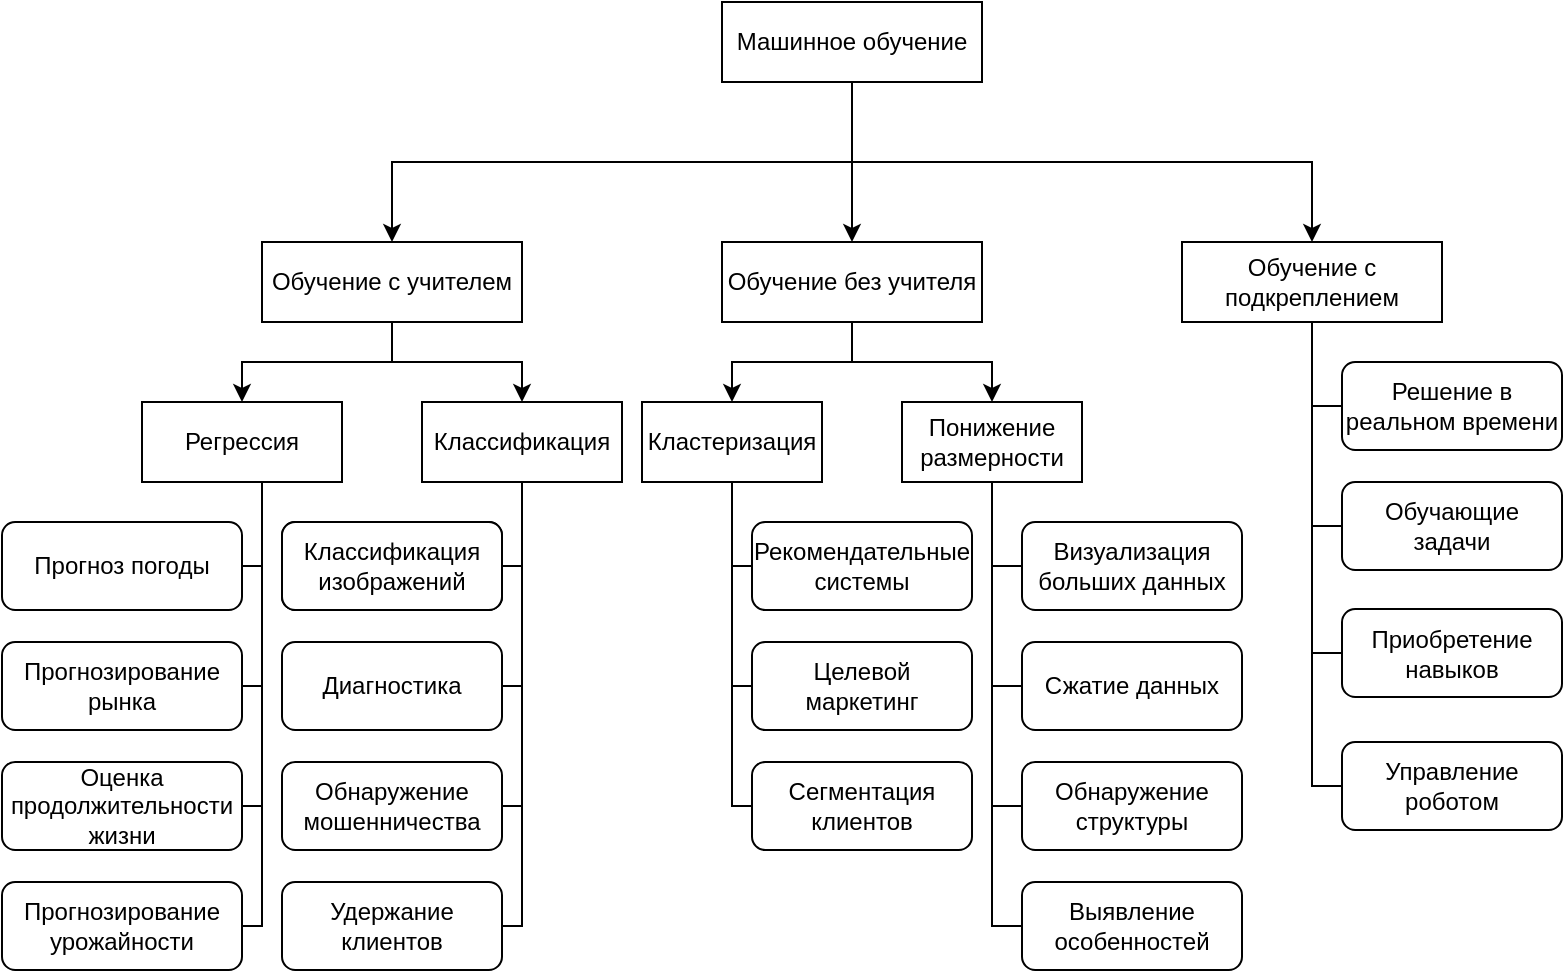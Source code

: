 <mxfile version="16.1.2" type="device"><diagram id="tH6jezMQWw2lDw94ntqR" name="Страница 1"><mxGraphModel dx="1102" dy="865" grid="1" gridSize="10" guides="1" tooltips="1" connect="1" arrows="1" fold="1" page="1" pageScale="1" pageWidth="1169" pageHeight="827" math="0" shadow="0"><root><mxCell id="0"/><mxCell id="1" parent="0"/><mxCell id="9LDqfhTqn1dGW8szYmAC-5" style="edgeStyle=orthogonalEdgeStyle;rounded=0;orthogonalLoop=1;jettySize=auto;html=1;exitX=0.5;exitY=1;exitDx=0;exitDy=0;entryX=0.5;entryY=0;entryDx=0;entryDy=0;" parent="1" source="9LDqfhTqn1dGW8szYmAC-1" target="9LDqfhTqn1dGW8szYmAC-2" edge="1"><mxGeometry relative="1" as="geometry"/></mxCell><mxCell id="9LDqfhTqn1dGW8szYmAC-6" style="edgeStyle=orthogonalEdgeStyle;rounded=0;orthogonalLoop=1;jettySize=auto;html=1;exitX=0.5;exitY=1;exitDx=0;exitDy=0;entryX=0.5;entryY=0;entryDx=0;entryDy=0;" parent="1" source="9LDqfhTqn1dGW8szYmAC-1" target="9LDqfhTqn1dGW8szYmAC-3" edge="1"><mxGeometry relative="1" as="geometry"/></mxCell><mxCell id="9LDqfhTqn1dGW8szYmAC-7" style="edgeStyle=orthogonalEdgeStyle;rounded=0;orthogonalLoop=1;jettySize=auto;html=1;exitX=0.5;exitY=1;exitDx=0;exitDy=0;entryX=0.5;entryY=0;entryDx=0;entryDy=0;" parent="1" source="9LDqfhTqn1dGW8szYmAC-1" target="9LDqfhTqn1dGW8szYmAC-4" edge="1"><mxGeometry relative="1" as="geometry"/></mxCell><mxCell id="9LDqfhTqn1dGW8szYmAC-1" value="Машинное обучение" style="rounded=0;whiteSpace=wrap;html=1;" parent="1" vertex="1"><mxGeometry x="450" y="100" width="130" height="40" as="geometry"/></mxCell><mxCell id="9LDqfhTqn1dGW8szYmAC-10" style="edgeStyle=orthogonalEdgeStyle;rounded=0;orthogonalLoop=1;jettySize=auto;html=1;exitX=0.5;exitY=1;exitDx=0;exitDy=0;entryX=0.5;entryY=0;entryDx=0;entryDy=0;" parent="1" source="9LDqfhTqn1dGW8szYmAC-2" target="9LDqfhTqn1dGW8szYmAC-8" edge="1"><mxGeometry relative="1" as="geometry"/></mxCell><mxCell id="9LDqfhTqn1dGW8szYmAC-11" style="edgeStyle=orthogonalEdgeStyle;rounded=0;orthogonalLoop=1;jettySize=auto;html=1;exitX=0.5;exitY=1;exitDx=0;exitDy=0;entryX=0.5;entryY=0;entryDx=0;entryDy=0;" parent="1" source="9LDqfhTqn1dGW8szYmAC-2" target="9LDqfhTqn1dGW8szYmAC-9" edge="1"><mxGeometry relative="1" as="geometry"/></mxCell><mxCell id="9LDqfhTqn1dGW8szYmAC-2" value="Обучение с учителем" style="rounded=0;whiteSpace=wrap;html=1;" parent="1" vertex="1"><mxGeometry x="220" y="220" width="130" height="40" as="geometry"/></mxCell><mxCell id="9LDqfhTqn1dGW8szYmAC-16" style="edgeStyle=orthogonalEdgeStyle;rounded=0;orthogonalLoop=1;jettySize=auto;html=1;exitX=0.5;exitY=1;exitDx=0;exitDy=0;entryX=0.5;entryY=0;entryDx=0;entryDy=0;" parent="1" source="9LDqfhTqn1dGW8szYmAC-3" target="9LDqfhTqn1dGW8szYmAC-12" edge="1"><mxGeometry relative="1" as="geometry"/></mxCell><mxCell id="9LDqfhTqn1dGW8szYmAC-17" style="edgeStyle=orthogonalEdgeStyle;rounded=0;orthogonalLoop=1;jettySize=auto;html=1;exitX=0.5;exitY=1;exitDx=0;exitDy=0;entryX=0.5;entryY=0;entryDx=0;entryDy=0;" parent="1" source="9LDqfhTqn1dGW8szYmAC-3" target="9LDqfhTqn1dGW8szYmAC-13" edge="1"><mxGeometry relative="1" as="geometry"/></mxCell><mxCell id="9LDqfhTqn1dGW8szYmAC-3" value="Обучение без учителя" style="rounded=0;whiteSpace=wrap;html=1;" parent="1" vertex="1"><mxGeometry x="450" y="220" width="130" height="40" as="geometry"/></mxCell><mxCell id="RiOQi8VS19EagkNZ0Oyy-25" style="edgeStyle=orthogonalEdgeStyle;rounded=0;orthogonalLoop=1;jettySize=auto;html=1;exitX=0.5;exitY=1;exitDx=0;exitDy=0;entryX=0;entryY=0.5;entryDx=0;entryDy=0;endArrow=none;endFill=0;" edge="1" parent="1" source="9LDqfhTqn1dGW8szYmAC-4" target="RiOQi8VS19EagkNZ0Oyy-24"><mxGeometry relative="1" as="geometry"><Array as="points"><mxPoint x="745" y="302"/></Array></mxGeometry></mxCell><mxCell id="RiOQi8VS19EagkNZ0Oyy-29" style="edgeStyle=orthogonalEdgeStyle;rounded=0;orthogonalLoop=1;jettySize=auto;html=1;exitX=0.5;exitY=1;exitDx=0;exitDy=0;entryX=0;entryY=0.5;entryDx=0;entryDy=0;endArrow=none;endFill=0;" edge="1" parent="1" source="9LDqfhTqn1dGW8szYmAC-4" target="RiOQi8VS19EagkNZ0Oyy-26"><mxGeometry relative="1" as="geometry"><Array as="points"><mxPoint x="745" y="362"/></Array></mxGeometry></mxCell><mxCell id="RiOQi8VS19EagkNZ0Oyy-30" style="edgeStyle=orthogonalEdgeStyle;rounded=0;orthogonalLoop=1;jettySize=auto;html=1;exitX=0.5;exitY=1;exitDx=0;exitDy=0;entryX=0;entryY=0.5;entryDx=0;entryDy=0;endArrow=none;endFill=0;" edge="1" parent="1" source="9LDqfhTqn1dGW8szYmAC-4" target="RiOQi8VS19EagkNZ0Oyy-27"><mxGeometry relative="1" as="geometry"><Array as="points"><mxPoint x="745" y="426"/></Array></mxGeometry></mxCell><mxCell id="RiOQi8VS19EagkNZ0Oyy-31" style="edgeStyle=orthogonalEdgeStyle;rounded=0;orthogonalLoop=1;jettySize=auto;html=1;exitX=0.5;exitY=1;exitDx=0;exitDy=0;entryX=0;entryY=0.5;entryDx=0;entryDy=0;endArrow=none;endFill=0;" edge="1" parent="1" source="9LDqfhTqn1dGW8szYmAC-4" target="RiOQi8VS19EagkNZ0Oyy-28"><mxGeometry relative="1" as="geometry"><Array as="points"><mxPoint x="745" y="492"/></Array></mxGeometry></mxCell><mxCell id="9LDqfhTqn1dGW8szYmAC-4" value="Обучение с подкреплением" style="rounded=0;whiteSpace=wrap;html=1;" parent="1" vertex="1"><mxGeometry x="680" y="220" width="130" height="40" as="geometry"/></mxCell><mxCell id="9LDqfhTqn1dGW8szYmAC-19" style="edgeStyle=orthogonalEdgeStyle;rounded=0;orthogonalLoop=1;jettySize=auto;html=1;exitX=0.5;exitY=1;exitDx=0;exitDy=0;entryX=1;entryY=0.5;entryDx=0;entryDy=0;endArrow=none;endFill=0;" parent="1" source="9LDqfhTqn1dGW8szYmAC-8" target="9LDqfhTqn1dGW8szYmAC-18" edge="1"><mxGeometry relative="1" as="geometry"><Array as="points"><mxPoint x="220" y="382"/></Array></mxGeometry></mxCell><mxCell id="9LDqfhTqn1dGW8szYmAC-23" style="edgeStyle=orthogonalEdgeStyle;rounded=0;orthogonalLoop=1;jettySize=auto;html=1;exitX=0.5;exitY=1;exitDx=0;exitDy=0;entryX=1;entryY=0.5;entryDx=0;entryDy=0;endArrow=none;endFill=0;" parent="1" source="9LDqfhTqn1dGW8szYmAC-8" target="9LDqfhTqn1dGW8szYmAC-20" edge="1"><mxGeometry relative="1" as="geometry"><Array as="points"><mxPoint x="220" y="442"/></Array></mxGeometry></mxCell><mxCell id="9LDqfhTqn1dGW8szYmAC-24" style="edgeStyle=orthogonalEdgeStyle;rounded=0;orthogonalLoop=1;jettySize=auto;html=1;exitX=0.5;exitY=1;exitDx=0;exitDy=0;entryX=1;entryY=0.5;entryDx=0;entryDy=0;endArrow=none;endFill=0;" parent="1" source="9LDqfhTqn1dGW8szYmAC-8" target="9LDqfhTqn1dGW8szYmAC-21" edge="1"><mxGeometry relative="1" as="geometry"><Array as="points"><mxPoint x="220" y="502"/></Array></mxGeometry></mxCell><mxCell id="9LDqfhTqn1dGW8szYmAC-25" style="edgeStyle=orthogonalEdgeStyle;rounded=0;orthogonalLoop=1;jettySize=auto;html=1;exitX=0.25;exitY=1;exitDx=0;exitDy=0;entryX=1;entryY=0.5;entryDx=0;entryDy=0;endArrow=none;endFill=0;" parent="1" source="9LDqfhTqn1dGW8szYmAC-8" target="9LDqfhTqn1dGW8szYmAC-22" edge="1"><mxGeometry relative="1" as="geometry"><Array as="points"><mxPoint x="220" y="340"/><mxPoint x="220" y="562"/></Array></mxGeometry></mxCell><mxCell id="9LDqfhTqn1dGW8szYmAC-8" value="Регрессия&lt;span style=&quot;color: rgba(0 , 0 , 0 , 0) ; font-family: monospace ; font-size: 0px&quot;&gt;%3CmxGraphModel%3E%3Croot%3E%3CmxCell%20id%3D%220%22%2F%3E%3CmxCell%20id%3D%221%22%20parent%3D%220%22%2F%3E%3CmxCell%20id%3D%222%22%20value%3D%22%D0%9C%D0%B0%D1%88%D0%B8%D0%BD%D0%BD%D0%BE%D0%B5%20%D0%BE%D0%B1%D1%83%D1%87%D0%B5%D0%BD%D0%B8%D0%B5%22%20style%3D%22rounded%3D0%3BwhiteSpace%3Dwrap%3Bhtml%3D1%3B%22%20vertex%3D%221%22%20parent%3D%221%22%3E%3CmxGeometry%20x%3D%22450%22%20y%3D%22100%22%20width%3D%22130%22%20height%3D%2240%22%20as%3D%22geometry%22%2F%3E%3C%2FmxCell%3E%3C%2Froot%3E%3C%2FmxGraphModel%3E&lt;/span&gt;" style="rounded=0;whiteSpace=wrap;html=1;" parent="1" vertex="1"><mxGeometry x="160" y="300" width="100" height="40" as="geometry"/></mxCell><mxCell id="RiOQi8VS19EagkNZ0Oyy-2" style="edgeStyle=orthogonalEdgeStyle;rounded=0;orthogonalLoop=1;jettySize=auto;html=1;exitX=0.5;exitY=1;exitDx=0;exitDy=0;entryX=1;entryY=0.5;entryDx=0;entryDy=0;endArrow=none;endFill=0;" edge="1" parent="1" source="9LDqfhTqn1dGW8szYmAC-9" target="9LDqfhTqn1dGW8szYmAC-26"><mxGeometry relative="1" as="geometry"><Array as="points"><mxPoint x="350" y="382"/></Array></mxGeometry></mxCell><mxCell id="RiOQi8VS19EagkNZ0Oyy-7" style="edgeStyle=orthogonalEdgeStyle;rounded=0;orthogonalLoop=1;jettySize=auto;html=1;exitX=0.5;exitY=1;exitDx=0;exitDy=0;entryX=1;entryY=0.5;entryDx=0;entryDy=0;endArrow=none;endFill=0;" edge="1" parent="1" source="9LDqfhTqn1dGW8szYmAC-9" target="RiOQi8VS19EagkNZ0Oyy-4"><mxGeometry relative="1" as="geometry"><Array as="points"><mxPoint x="350" y="442"/></Array></mxGeometry></mxCell><mxCell id="RiOQi8VS19EagkNZ0Oyy-8" style="edgeStyle=orthogonalEdgeStyle;rounded=0;orthogonalLoop=1;jettySize=auto;html=1;exitX=0.5;exitY=1;exitDx=0;exitDy=0;entryX=1;entryY=0.5;entryDx=0;entryDy=0;endArrow=none;endFill=0;" edge="1" parent="1" source="9LDqfhTqn1dGW8szYmAC-9" target="RiOQi8VS19EagkNZ0Oyy-5"><mxGeometry relative="1" as="geometry"><Array as="points"><mxPoint x="350" y="502"/></Array></mxGeometry></mxCell><mxCell id="RiOQi8VS19EagkNZ0Oyy-9" style="edgeStyle=orthogonalEdgeStyle;rounded=0;orthogonalLoop=1;jettySize=auto;html=1;exitX=0.5;exitY=1;exitDx=0;exitDy=0;entryX=1;entryY=0.5;entryDx=0;entryDy=0;endArrow=none;endFill=0;" edge="1" parent="1" source="9LDqfhTqn1dGW8szYmAC-9" target="RiOQi8VS19EagkNZ0Oyy-6"><mxGeometry relative="1" as="geometry"><Array as="points"><mxPoint x="350" y="562"/></Array></mxGeometry></mxCell><mxCell id="9LDqfhTqn1dGW8szYmAC-9" value="Классификация" style="rounded=0;whiteSpace=wrap;html=1;" parent="1" vertex="1"><mxGeometry x="300" y="300" width="100" height="40" as="geometry"/></mxCell><mxCell id="RiOQi8VS19EagkNZ0Oyy-12" style="edgeStyle=orthogonalEdgeStyle;rounded=0;orthogonalLoop=1;jettySize=auto;html=1;exitX=0.5;exitY=1;exitDx=0;exitDy=0;entryX=0;entryY=0.5;entryDx=0;entryDy=0;endArrow=none;endFill=0;" edge="1" parent="1" source="9LDqfhTqn1dGW8szYmAC-12" target="RiOQi8VS19EagkNZ0Oyy-10"><mxGeometry relative="1" as="geometry"><Array as="points"><mxPoint x="455" y="382"/></Array></mxGeometry></mxCell><mxCell id="RiOQi8VS19EagkNZ0Oyy-19" style="edgeStyle=orthogonalEdgeStyle;rounded=0;orthogonalLoop=1;jettySize=auto;html=1;exitX=0.5;exitY=1;exitDx=0;exitDy=0;entryX=0;entryY=0.5;entryDx=0;entryDy=0;endArrow=none;endFill=0;" edge="1" parent="1" source="9LDqfhTqn1dGW8szYmAC-12" target="RiOQi8VS19EagkNZ0Oyy-14"><mxGeometry relative="1" as="geometry"><Array as="points"><mxPoint x="455" y="442"/></Array></mxGeometry></mxCell><mxCell id="RiOQi8VS19EagkNZ0Oyy-20" style="edgeStyle=orthogonalEdgeStyle;rounded=0;orthogonalLoop=1;jettySize=auto;html=1;exitX=0.5;exitY=1;exitDx=0;exitDy=0;entryX=0;entryY=0.5;entryDx=0;entryDy=0;endArrow=none;endFill=0;" edge="1" parent="1" source="9LDqfhTqn1dGW8szYmAC-12" target="RiOQi8VS19EagkNZ0Oyy-15"><mxGeometry relative="1" as="geometry"><Array as="points"><mxPoint x="455" y="502"/></Array></mxGeometry></mxCell><mxCell id="9LDqfhTqn1dGW8szYmAC-12" value="Кластеризация" style="rounded=0;whiteSpace=wrap;html=1;" parent="1" vertex="1"><mxGeometry x="410" y="300" width="90" height="40" as="geometry"/></mxCell><mxCell id="RiOQi8VS19EagkNZ0Oyy-13" style="edgeStyle=orthogonalEdgeStyle;rounded=0;orthogonalLoop=1;jettySize=auto;html=1;exitX=0.5;exitY=1;exitDx=0;exitDy=0;entryX=0;entryY=0.5;entryDx=0;entryDy=0;endArrow=none;endFill=0;" edge="1" parent="1" source="9LDqfhTqn1dGW8szYmAC-13" target="RiOQi8VS19EagkNZ0Oyy-11"><mxGeometry relative="1" as="geometry"><Array as="points"><mxPoint x="585" y="382"/></Array></mxGeometry></mxCell><mxCell id="RiOQi8VS19EagkNZ0Oyy-21" style="edgeStyle=orthogonalEdgeStyle;rounded=0;orthogonalLoop=1;jettySize=auto;html=1;exitX=0.5;exitY=1;exitDx=0;exitDy=0;entryX=0;entryY=0.5;entryDx=0;entryDy=0;endArrow=none;endFill=0;" edge="1" parent="1" source="9LDqfhTqn1dGW8szYmAC-13" target="RiOQi8VS19EagkNZ0Oyy-16"><mxGeometry relative="1" as="geometry"><Array as="points"><mxPoint x="585" y="442"/></Array></mxGeometry></mxCell><mxCell id="RiOQi8VS19EagkNZ0Oyy-22" style="edgeStyle=orthogonalEdgeStyle;rounded=0;orthogonalLoop=1;jettySize=auto;html=1;exitX=0.5;exitY=1;exitDx=0;exitDy=0;entryX=0;entryY=0.5;entryDx=0;entryDy=0;endArrow=none;endFill=0;" edge="1" parent="1" source="9LDqfhTqn1dGW8szYmAC-13" target="RiOQi8VS19EagkNZ0Oyy-17"><mxGeometry relative="1" as="geometry"><Array as="points"><mxPoint x="585" y="502"/></Array></mxGeometry></mxCell><mxCell id="RiOQi8VS19EagkNZ0Oyy-23" style="edgeStyle=orthogonalEdgeStyle;rounded=0;orthogonalLoop=1;jettySize=auto;html=1;exitX=0.5;exitY=1;exitDx=0;exitDy=0;entryX=0;entryY=0.5;entryDx=0;entryDy=0;endArrow=none;endFill=0;" edge="1" parent="1" source="9LDqfhTqn1dGW8szYmAC-13" target="RiOQi8VS19EagkNZ0Oyy-18"><mxGeometry relative="1" as="geometry"><Array as="points"><mxPoint x="585" y="562"/></Array></mxGeometry></mxCell><mxCell id="9LDqfhTqn1dGW8szYmAC-13" value="Понижение размерности" style="rounded=0;whiteSpace=wrap;html=1;" parent="1" vertex="1"><mxGeometry x="540" y="300" width="90" height="40" as="geometry"/></mxCell><mxCell id="9LDqfhTqn1dGW8szYmAC-18" value="Прогноз погоды" style="rounded=1;whiteSpace=wrap;html=1;" parent="1" vertex="1"><mxGeometry x="90" y="360" width="120" height="44" as="geometry"/></mxCell><mxCell id="9LDqfhTqn1dGW8szYmAC-20" value="Прогнозирование рынка" style="rounded=1;whiteSpace=wrap;html=1;" parent="1" vertex="1"><mxGeometry x="90" y="420" width="120" height="44" as="geometry"/></mxCell><mxCell id="9LDqfhTqn1dGW8szYmAC-21" value="Оценка продолжительности жизни" style="rounded=1;whiteSpace=wrap;html=1;" parent="1" vertex="1"><mxGeometry x="90" y="480" width="120" height="44" as="geometry"/></mxCell><mxCell id="9LDqfhTqn1dGW8szYmAC-22" value="Прогнозирование урожайности" style="rounded=1;whiteSpace=wrap;html=1;" parent="1" vertex="1"><mxGeometry x="90" y="540" width="120" height="44" as="geometry"/></mxCell><mxCell id="9LDqfhTqn1dGW8szYmAC-26" value="Классификация изображений" style="rounded=1;whiteSpace=wrap;html=1;" parent="1" vertex="1"><mxGeometry x="230" y="360" width="110" height="44" as="geometry"/></mxCell><mxCell id="RiOQi8VS19EagkNZ0Oyy-3" value="Классификация изображений" style="rounded=1;whiteSpace=wrap;html=1;" vertex="1" parent="1"><mxGeometry x="230" y="360" width="110" height="44" as="geometry"/></mxCell><mxCell id="RiOQi8VS19EagkNZ0Oyy-4" value="Диагностика" style="rounded=1;whiteSpace=wrap;html=1;" vertex="1" parent="1"><mxGeometry x="230" y="420" width="110" height="44" as="geometry"/></mxCell><mxCell id="RiOQi8VS19EagkNZ0Oyy-5" value="Обнаружение мошенничества" style="rounded=1;whiteSpace=wrap;html=1;" vertex="1" parent="1"><mxGeometry x="230" y="480" width="110" height="44" as="geometry"/></mxCell><mxCell id="RiOQi8VS19EagkNZ0Oyy-6" value="Удержание клиентов" style="rounded=1;whiteSpace=wrap;html=1;" vertex="1" parent="1"><mxGeometry x="230" y="540" width="110" height="44" as="geometry"/></mxCell><mxCell id="RiOQi8VS19EagkNZ0Oyy-10" value="Рекомендательные системы" style="rounded=1;whiteSpace=wrap;html=1;" vertex="1" parent="1"><mxGeometry x="465" y="360" width="110" height="44" as="geometry"/></mxCell><mxCell id="RiOQi8VS19EagkNZ0Oyy-11" value="Визуализация больших данных" style="rounded=1;whiteSpace=wrap;html=1;" vertex="1" parent="1"><mxGeometry x="600" y="360" width="110" height="44" as="geometry"/></mxCell><mxCell id="RiOQi8VS19EagkNZ0Oyy-14" value="Целевой маркетинг" style="rounded=1;whiteSpace=wrap;html=1;" vertex="1" parent="1"><mxGeometry x="465" y="420" width="110" height="44" as="geometry"/></mxCell><mxCell id="RiOQi8VS19EagkNZ0Oyy-15" value="Сегментация клиентов" style="rounded=1;whiteSpace=wrap;html=1;" vertex="1" parent="1"><mxGeometry x="465" y="480" width="110" height="44" as="geometry"/></mxCell><mxCell id="RiOQi8VS19EagkNZ0Oyy-16" value="Сжатие данных" style="rounded=1;whiteSpace=wrap;html=1;" vertex="1" parent="1"><mxGeometry x="600" y="420" width="110" height="44" as="geometry"/></mxCell><mxCell id="RiOQi8VS19EagkNZ0Oyy-17" value="Обнаружение структуры" style="rounded=1;whiteSpace=wrap;html=1;" vertex="1" parent="1"><mxGeometry x="600" y="480" width="110" height="44" as="geometry"/></mxCell><mxCell id="RiOQi8VS19EagkNZ0Oyy-18" value="Выявление особенностей" style="rounded=1;whiteSpace=wrap;html=1;" vertex="1" parent="1"><mxGeometry x="600" y="540" width="110" height="44" as="geometry"/></mxCell><mxCell id="RiOQi8VS19EagkNZ0Oyy-24" value="Решение в реальном времени" style="rounded=1;whiteSpace=wrap;html=1;" vertex="1" parent="1"><mxGeometry x="760" y="280" width="110" height="44" as="geometry"/></mxCell><mxCell id="RiOQi8VS19EagkNZ0Oyy-26" value="Обучающие задачи" style="rounded=1;whiteSpace=wrap;html=1;" vertex="1" parent="1"><mxGeometry x="760" y="340" width="110" height="44" as="geometry"/></mxCell><mxCell id="RiOQi8VS19EagkNZ0Oyy-27" value="Приобретение навыков" style="rounded=1;whiteSpace=wrap;html=1;" vertex="1" parent="1"><mxGeometry x="760" y="403.5" width="110" height="44" as="geometry"/></mxCell><mxCell id="RiOQi8VS19EagkNZ0Oyy-28" value="Управление роботом" style="rounded=1;whiteSpace=wrap;html=1;" vertex="1" parent="1"><mxGeometry x="760" y="470" width="110" height="44" as="geometry"/></mxCell></root></mxGraphModel></diagram></mxfile>